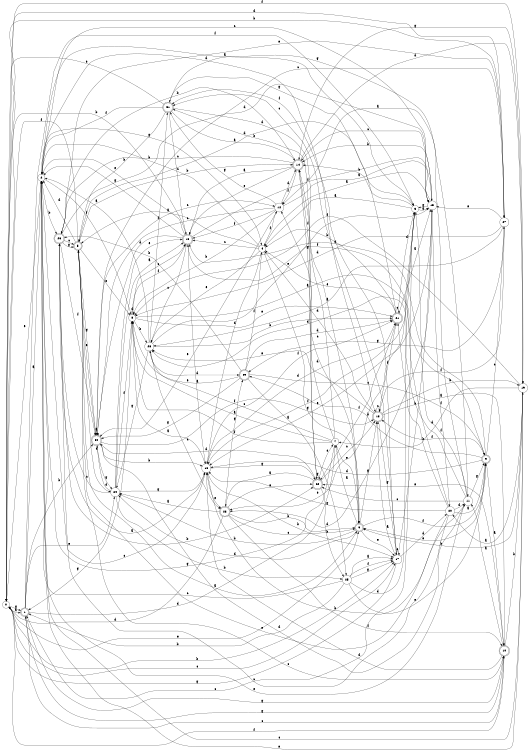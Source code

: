 digraph n26_10 {
__start0 [label="" shape="none"];

rankdir=LR;
size="8,5";

s0 [style="filled", color="black", fillcolor="white" shape="circle", label="0"];
s1 [style="rounded,filled", color="black", fillcolor="white" shape="doublecircle", label="1"];
s2 [style="filled", color="black", fillcolor="white" shape="circle", label="2"];
s3 [style="filled", color="black", fillcolor="white" shape="circle", label="3"];
s4 [style="filled", color="black", fillcolor="white" shape="circle", label="4"];
s5 [style="rounded,filled", color="black", fillcolor="white" shape="doublecircle", label="5"];
s6 [style="rounded,filled", color="black", fillcolor="white" shape="doublecircle", label="6"];
s7 [style="filled", color="black", fillcolor="white" shape="circle", label="7"];
s8 [style="filled", color="black", fillcolor="white" shape="circle", label="8"];
s9 [style="rounded,filled", color="black", fillcolor="white" shape="doublecircle", label="9"];
s10 [style="rounded,filled", color="black", fillcolor="white" shape="doublecircle", label="10"];
s11 [style="filled", color="black", fillcolor="white" shape="circle", label="11"];
s12 [style="filled", color="black", fillcolor="white" shape="circle", label="12"];
s13 [style="filled", color="black", fillcolor="white" shape="circle", label="13"];
s14 [style="rounded,filled", color="black", fillcolor="white" shape="doublecircle", label="14"];
s15 [style="rounded,filled", color="black", fillcolor="white" shape="doublecircle", label="15"];
s16 [style="filled", color="black", fillcolor="white" shape="circle", label="16"];
s17 [style="filled", color="black", fillcolor="white" shape="circle", label="17"];
s18 [style="rounded,filled", color="black", fillcolor="white" shape="doublecircle", label="18"];
s19 [style="filled", color="black", fillcolor="white" shape="circle", label="19"];
s20 [style="filled", color="black", fillcolor="white" shape="circle", label="20"];
s21 [style="rounded,filled", color="black", fillcolor="white" shape="doublecircle", label="21"];
s22 [style="rounded,filled", color="black", fillcolor="white" shape="doublecircle", label="22"];
s23 [style="rounded,filled", color="black", fillcolor="white" shape="doublecircle", label="23"];
s24 [style="filled", color="black", fillcolor="white" shape="circle", label="24"];
s25 [style="filled", color="black", fillcolor="white" shape="circle", label="25"];
s26 [style="rounded,filled", color="black", fillcolor="white" shape="doublecircle", label="26"];
s27 [style="filled", color="black", fillcolor="white" shape="circle", label="27"];
s28 [style="filled", color="black", fillcolor="white" shape="circle", label="28"];
s29 [style="rounded,filled", color="black", fillcolor="white" shape="doublecircle", label="29"];
s30 [style="rounded,filled", color="black", fillcolor="white" shape="doublecircle", label="30"];
s31 [style="rounded,filled", color="black", fillcolor="white" shape="doublecircle", label="31"];
s0 -> s1 [label="a"];
s0 -> s17 [label="b"];
s0 -> s17 [label="c"];
s0 -> s27 [label="d"];
s0 -> s6 [label="e"];
s0 -> s19 [label="f"];
s0 -> s1 [label="g"];
s1 -> s2 [label="a"];
s1 -> s30 [label="b"];
s1 -> s10 [label="c"];
s1 -> s7 [label="d"];
s1 -> s24 [label="e"];
s1 -> s3 [label="f"];
s1 -> s10 [label="g"];
s2 -> s3 [label="a"];
s2 -> s26 [label="b"];
s2 -> s13 [label="c"];
s2 -> s18 [label="d"];
s2 -> s0 [label="e"];
s2 -> s8 [label="f"];
s2 -> s4 [label="g"];
s3 -> s4 [label="a"];
s3 -> s14 [label="b"];
s3 -> s1 [label="c"];
s3 -> s5 [label="d"];
s3 -> s23 [label="e"];
s3 -> s16 [label="f"];
s3 -> s13 [label="g"];
s4 -> s5 [label="a"];
s4 -> s2 [label="b"];
s4 -> s15 [label="c"];
s4 -> s16 [label="d"];
s4 -> s28 [label="e"];
s4 -> s12 [label="f"];
s4 -> s6 [label="g"];
s5 -> s6 [label="a"];
s5 -> s14 [label="b"];
s5 -> s24 [label="c"];
s5 -> s2 [label="d"];
s5 -> s8 [label="e"];
s5 -> s0 [label="f"];
s5 -> s30 [label="g"];
s6 -> s7 [label="a"];
s6 -> s24 [label="b"];
s6 -> s12 [label="c"];
s6 -> s24 [label="d"];
s6 -> s17 [label="e"];
s6 -> s9 [label="f"];
s6 -> s18 [label="g"];
s7 -> s8 [label="a"];
s7 -> s31 [label="b"];
s7 -> s28 [label="c"];
s7 -> s14 [label="d"];
s7 -> s6 [label="e"];
s7 -> s8 [label="f"];
s7 -> s2 [label="g"];
s8 -> s9 [label="a"];
s8 -> s28 [label="b"];
s8 -> s15 [label="c"];
s8 -> s8 [label="d"];
s8 -> s21 [label="e"];
s8 -> s15 [label="f"];
s8 -> s1 [label="g"];
s9 -> s10 [label="a"];
s9 -> s29 [label="b"];
s9 -> s27 [label="c"];
s9 -> s16 [label="d"];
s9 -> s6 [label="e"];
s9 -> s18 [label="f"];
s9 -> s15 [label="g"];
s10 -> s11 [label="a"];
s10 -> s19 [label="b"];
s10 -> s5 [label="c"];
s10 -> s16 [label="d"];
s10 -> s22 [label="e"];
s10 -> s0 [label="f"];
s10 -> s1 [label="g"];
s11 -> s12 [label="a"];
s11 -> s16 [label="b"];
s11 -> s22 [label="c"];
s11 -> s28 [label="d"];
s11 -> s2 [label="e"];
s11 -> s3 [label="f"];
s11 -> s9 [label="g"];
s12 -> s13 [label="a"];
s12 -> s8 [label="b"];
s12 -> s30 [label="c"];
s12 -> s14 [label="d"];
s12 -> s30 [label="e"];
s12 -> s15 [label="f"];
s12 -> s31 [label="g"];
s13 -> s4 [label="a"];
s13 -> s14 [label="b"];
s13 -> s14 [label="c"];
s13 -> s23 [label="d"];
s13 -> s16 [label="e"];
s13 -> s20 [label="f"];
s13 -> s3 [label="g"];
s14 -> s15 [label="a"];
s14 -> s26 [label="b"];
s14 -> s26 [label="c"];
s14 -> s19 [label="d"];
s14 -> s15 [label="e"];
s14 -> s12 [label="f"];
s14 -> s22 [label="g"];
s15 -> s16 [label="a"];
s15 -> s0 [label="b"];
s15 -> s28 [label="c"];
s15 -> s30 [label="d"];
s15 -> s2 [label="e"];
s15 -> s13 [label="f"];
s15 -> s2 [label="g"];
s16 -> s8 [label="a"];
s16 -> s17 [label="b"];
s16 -> s2 [label="c"];
s16 -> s21 [label="d"];
s16 -> s23 [label="e"];
s16 -> s21 [label="f"];
s16 -> s22 [label="g"];
s17 -> s18 [label="a"];
s17 -> s13 [label="b"];
s17 -> s31 [label="c"];
s17 -> s20 [label="d"];
s17 -> s17 [label="e"];
s17 -> s31 [label="f"];
s17 -> s0 [label="g"];
s18 -> s10 [label="a"];
s18 -> s19 [label="b"];
s18 -> s18 [label="c"];
s18 -> s4 [label="d"];
s18 -> s28 [label="e"];
s18 -> s21 [label="f"];
s18 -> s17 [label="g"];
s19 -> s20 [label="a"];
s19 -> s6 [label="b"];
s19 -> s2 [label="c"];
s19 -> s7 [label="d"];
s19 -> s2 [label="e"];
s19 -> s8 [label="f"];
s19 -> s14 [label="g"];
s20 -> s9 [label="a"];
s20 -> s21 [label="b"];
s20 -> s26 [label="c"];
s20 -> s11 [label="d"];
s20 -> s5 [label="e"];
s20 -> s15 [label="f"];
s20 -> s16 [label="g"];
s21 -> s13 [label="a"];
s21 -> s4 [label="b"];
s21 -> s21 [label="c"];
s21 -> s3 [label="d"];
s21 -> s4 [label="e"];
s21 -> s22 [label="f"];
s21 -> s31 [label="g"];
s22 -> s23 [label="a"];
s22 -> s25 [label="b"];
s22 -> s18 [label="c"];
s22 -> s30 [label="d"];
s22 -> s7 [label="e"];
s22 -> s14 [label="f"];
s22 -> s22 [label="g"];
s23 -> s24 [label="a"];
s23 -> s6 [label="b"];
s23 -> s6 [label="c"];
s23 -> s0 [label="d"];
s23 -> s22 [label="e"];
s23 -> s10 [label="f"];
s23 -> s29 [label="g"];
s24 -> s15 [label="a"];
s24 -> s25 [label="b"];
s24 -> s26 [label="c"];
s24 -> s30 [label="d"];
s24 -> s15 [label="e"];
s24 -> s8 [label="f"];
s24 -> s16 [label="g"];
s25 -> s17 [label="a"];
s25 -> s1 [label="b"];
s25 -> s2 [label="c"];
s25 -> s3 [label="d"];
s25 -> s9 [label="e"];
s25 -> s17 [label="f"];
s25 -> s17 [label="g"];
s26 -> s16 [label="a"];
s26 -> s22 [label="b"];
s26 -> s5 [label="c"];
s26 -> s13 [label="d"];
s26 -> s27 [label="e"];
s26 -> s30 [label="f"];
s26 -> s5 [label="g"];
s27 -> s28 [label="a"];
s27 -> s0 [label="b"];
s27 -> s30 [label="c"];
s27 -> s8 [label="d"];
s27 -> s13 [label="e"];
s27 -> s18 [label="f"];
s27 -> s29 [label="g"];
s28 -> s2 [label="a"];
s28 -> s21 [label="b"];
s28 -> s23 [label="c"];
s28 -> s29 [label="d"];
s28 -> s13 [label="e"];
s28 -> s31 [label="f"];
s28 -> s24 [label="g"];
s29 -> s25 [label="a"];
s29 -> s26 [label="b"];
s29 -> s9 [label="c"];
s29 -> s21 [label="d"];
s29 -> s8 [label="e"];
s29 -> s4 [label="f"];
s29 -> s30 [label="g"];
s30 -> s30 [label="a"];
s30 -> s16 [label="b"];
s30 -> s12 [label="c"];
s30 -> s11 [label="d"];
s30 -> s5 [label="e"];
s30 -> s18 [label="f"];
s30 -> s24 [label="g"];
s31 -> s14 [label="a"];
s31 -> s5 [label="b"];
s31 -> s15 [label="c"];
s31 -> s6 [label="d"];
s31 -> s0 [label="e"];
s31 -> s2 [label="f"];
s31 -> s11 [label="g"];

}